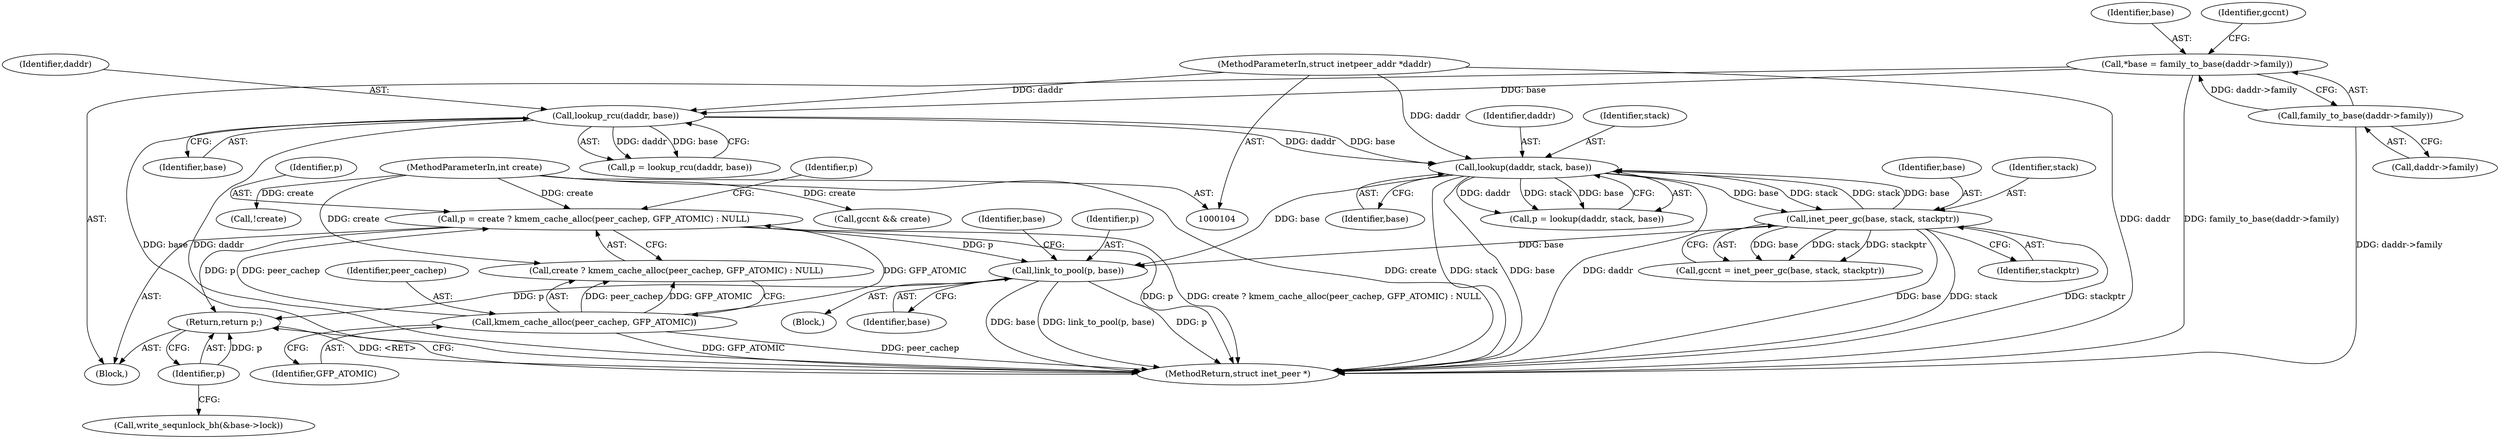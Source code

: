 digraph "0_linux_87c48fa3b4630905f98268dde838ee43626a060c@pointer" {
"1000298" [label="(Return,return p;)"];
"1000299" [label="(Identifier,p)"];
"1000286" [label="(Call,link_to_pool(p, base))"];
"1000202" [label="(Call,p = create ? kmem_cache_alloc(peer_cachep, GFP_ATOMIC) : NULL)"];
"1000106" [label="(MethodParameterIn,int create)"];
"1000206" [label="(Call,kmem_cache_alloc(peer_cachep, GFP_ATOMIC))"];
"1000193" [label="(Call,inet_peer_gc(base, stack, stackptr))"];
"1000166" [label="(Call,lookup(daddr, stack, base))"];
"1000134" [label="(Call,lookup_rcu(daddr, base))"];
"1000105" [label="(MethodParameterIn,struct inetpeer_addr *daddr)"];
"1000111" [label="(Call,*base = family_to_base(daddr->family))"];
"1000113" [label="(Call,family_to_base(daddr->family))"];
"1000194" [label="(Identifier,base)"];
"1000287" [label="(Identifier,p)"];
"1000112" [label="(Identifier,base)"];
"1000193" [label="(Call,inet_peer_gc(base, stack, stackptr))"];
"1000136" [label="(Identifier,base)"];
"1000114" [label="(Call,daddr->family)"];
"1000203" [label="(Identifier,p)"];
"1000196" [label="(Identifier,stackptr)"];
"1000113" [label="(Call,family_to_base(daddr->family))"];
"1000111" [label="(Call,*base = family_to_base(daddr->family))"];
"1000135" [label="(Identifier,daddr)"];
"1000202" [label="(Call,p = create ? kmem_cache_alloc(peer_cachep, GFP_ATOMIC) : NULL)"];
"1000198" [label="(Call,gccnt && create)"];
"1000122" [label="(Identifier,gccnt)"];
"1000206" [label="(Call,kmem_cache_alloc(peer_cachep, GFP_ATOMIC))"];
"1000166" [label="(Call,lookup(daddr, stack, base))"];
"1000212" [label="(Block,)"];
"1000152" [label="(Call,!create)"];
"1000167" [label="(Identifier,daddr)"];
"1000293" [label="(Call,write_sequnlock_bh(&base->lock))"];
"1000211" [label="(Identifier,p)"];
"1000105" [label="(MethodParameterIn,struct inetpeer_addr *daddr)"];
"1000164" [label="(Call,p = lookup(daddr, stack, base))"];
"1000299" [label="(Identifier,p)"];
"1000195" [label="(Identifier,stack)"];
"1000298" [label="(Return,return p;)"];
"1000168" [label="(Identifier,stack)"];
"1000300" [label="(MethodReturn,struct inet_peer *)"];
"1000288" [label="(Identifier,base)"];
"1000107" [label="(Block,)"];
"1000132" [label="(Call,p = lookup_rcu(daddr, base))"];
"1000291" [label="(Identifier,base)"];
"1000286" [label="(Call,link_to_pool(p, base))"];
"1000106" [label="(MethodParameterIn,int create)"];
"1000208" [label="(Identifier,GFP_ATOMIC)"];
"1000204" [label="(Call,create ? kmem_cache_alloc(peer_cachep, GFP_ATOMIC) : NULL)"];
"1000169" [label="(Identifier,base)"];
"1000134" [label="(Call,lookup_rcu(daddr, base))"];
"1000191" [label="(Call,gccnt = inet_peer_gc(base, stack, stackptr))"];
"1000207" [label="(Identifier,peer_cachep)"];
"1000298" -> "1000107"  [label="AST: "];
"1000298" -> "1000299"  [label="CFG: "];
"1000299" -> "1000298"  [label="AST: "];
"1000300" -> "1000298"  [label="CFG: "];
"1000298" -> "1000300"  [label="DDG: <RET>"];
"1000299" -> "1000298"  [label="DDG: p"];
"1000286" -> "1000298"  [label="DDG: p"];
"1000202" -> "1000298"  [label="DDG: p"];
"1000299" -> "1000293"  [label="CFG: "];
"1000286" -> "1000212"  [label="AST: "];
"1000286" -> "1000288"  [label="CFG: "];
"1000287" -> "1000286"  [label="AST: "];
"1000288" -> "1000286"  [label="AST: "];
"1000291" -> "1000286"  [label="CFG: "];
"1000286" -> "1000300"  [label="DDG: link_to_pool(p, base)"];
"1000286" -> "1000300"  [label="DDG: p"];
"1000286" -> "1000300"  [label="DDG: base"];
"1000202" -> "1000286"  [label="DDG: p"];
"1000193" -> "1000286"  [label="DDG: base"];
"1000166" -> "1000286"  [label="DDG: base"];
"1000202" -> "1000107"  [label="AST: "];
"1000202" -> "1000204"  [label="CFG: "];
"1000203" -> "1000202"  [label="AST: "];
"1000204" -> "1000202"  [label="AST: "];
"1000211" -> "1000202"  [label="CFG: "];
"1000202" -> "1000300"  [label="DDG: p"];
"1000202" -> "1000300"  [label="DDG: create ? kmem_cache_alloc(peer_cachep, GFP_ATOMIC) : NULL"];
"1000106" -> "1000202"  [label="DDG: create"];
"1000206" -> "1000202"  [label="DDG: peer_cachep"];
"1000206" -> "1000202"  [label="DDG: GFP_ATOMIC"];
"1000106" -> "1000104"  [label="AST: "];
"1000106" -> "1000300"  [label="DDG: create"];
"1000106" -> "1000152"  [label="DDG: create"];
"1000106" -> "1000198"  [label="DDG: create"];
"1000106" -> "1000204"  [label="DDG: create"];
"1000206" -> "1000204"  [label="AST: "];
"1000206" -> "1000208"  [label="CFG: "];
"1000207" -> "1000206"  [label="AST: "];
"1000208" -> "1000206"  [label="AST: "];
"1000204" -> "1000206"  [label="CFG: "];
"1000206" -> "1000300"  [label="DDG: GFP_ATOMIC"];
"1000206" -> "1000300"  [label="DDG: peer_cachep"];
"1000206" -> "1000204"  [label="DDG: peer_cachep"];
"1000206" -> "1000204"  [label="DDG: GFP_ATOMIC"];
"1000193" -> "1000191"  [label="AST: "];
"1000193" -> "1000196"  [label="CFG: "];
"1000194" -> "1000193"  [label="AST: "];
"1000195" -> "1000193"  [label="AST: "];
"1000196" -> "1000193"  [label="AST: "];
"1000191" -> "1000193"  [label="CFG: "];
"1000193" -> "1000300"  [label="DDG: base"];
"1000193" -> "1000300"  [label="DDG: stack"];
"1000193" -> "1000300"  [label="DDG: stackptr"];
"1000193" -> "1000166"  [label="DDG: stack"];
"1000193" -> "1000166"  [label="DDG: base"];
"1000193" -> "1000191"  [label="DDG: base"];
"1000193" -> "1000191"  [label="DDG: stack"];
"1000193" -> "1000191"  [label="DDG: stackptr"];
"1000166" -> "1000193"  [label="DDG: base"];
"1000166" -> "1000193"  [label="DDG: stack"];
"1000166" -> "1000164"  [label="AST: "];
"1000166" -> "1000169"  [label="CFG: "];
"1000167" -> "1000166"  [label="AST: "];
"1000168" -> "1000166"  [label="AST: "];
"1000169" -> "1000166"  [label="AST: "];
"1000164" -> "1000166"  [label="CFG: "];
"1000166" -> "1000300"  [label="DDG: stack"];
"1000166" -> "1000300"  [label="DDG: base"];
"1000166" -> "1000300"  [label="DDG: daddr"];
"1000166" -> "1000164"  [label="DDG: daddr"];
"1000166" -> "1000164"  [label="DDG: stack"];
"1000166" -> "1000164"  [label="DDG: base"];
"1000134" -> "1000166"  [label="DDG: daddr"];
"1000134" -> "1000166"  [label="DDG: base"];
"1000105" -> "1000166"  [label="DDG: daddr"];
"1000134" -> "1000132"  [label="AST: "];
"1000134" -> "1000136"  [label="CFG: "];
"1000135" -> "1000134"  [label="AST: "];
"1000136" -> "1000134"  [label="AST: "];
"1000132" -> "1000134"  [label="CFG: "];
"1000134" -> "1000300"  [label="DDG: daddr"];
"1000134" -> "1000300"  [label="DDG: base"];
"1000134" -> "1000132"  [label="DDG: daddr"];
"1000134" -> "1000132"  [label="DDG: base"];
"1000105" -> "1000134"  [label="DDG: daddr"];
"1000111" -> "1000134"  [label="DDG: base"];
"1000105" -> "1000104"  [label="AST: "];
"1000105" -> "1000300"  [label="DDG: daddr"];
"1000111" -> "1000107"  [label="AST: "];
"1000111" -> "1000113"  [label="CFG: "];
"1000112" -> "1000111"  [label="AST: "];
"1000113" -> "1000111"  [label="AST: "];
"1000122" -> "1000111"  [label="CFG: "];
"1000111" -> "1000300"  [label="DDG: family_to_base(daddr->family)"];
"1000113" -> "1000111"  [label="DDG: daddr->family"];
"1000113" -> "1000114"  [label="CFG: "];
"1000114" -> "1000113"  [label="AST: "];
"1000113" -> "1000300"  [label="DDG: daddr->family"];
}
